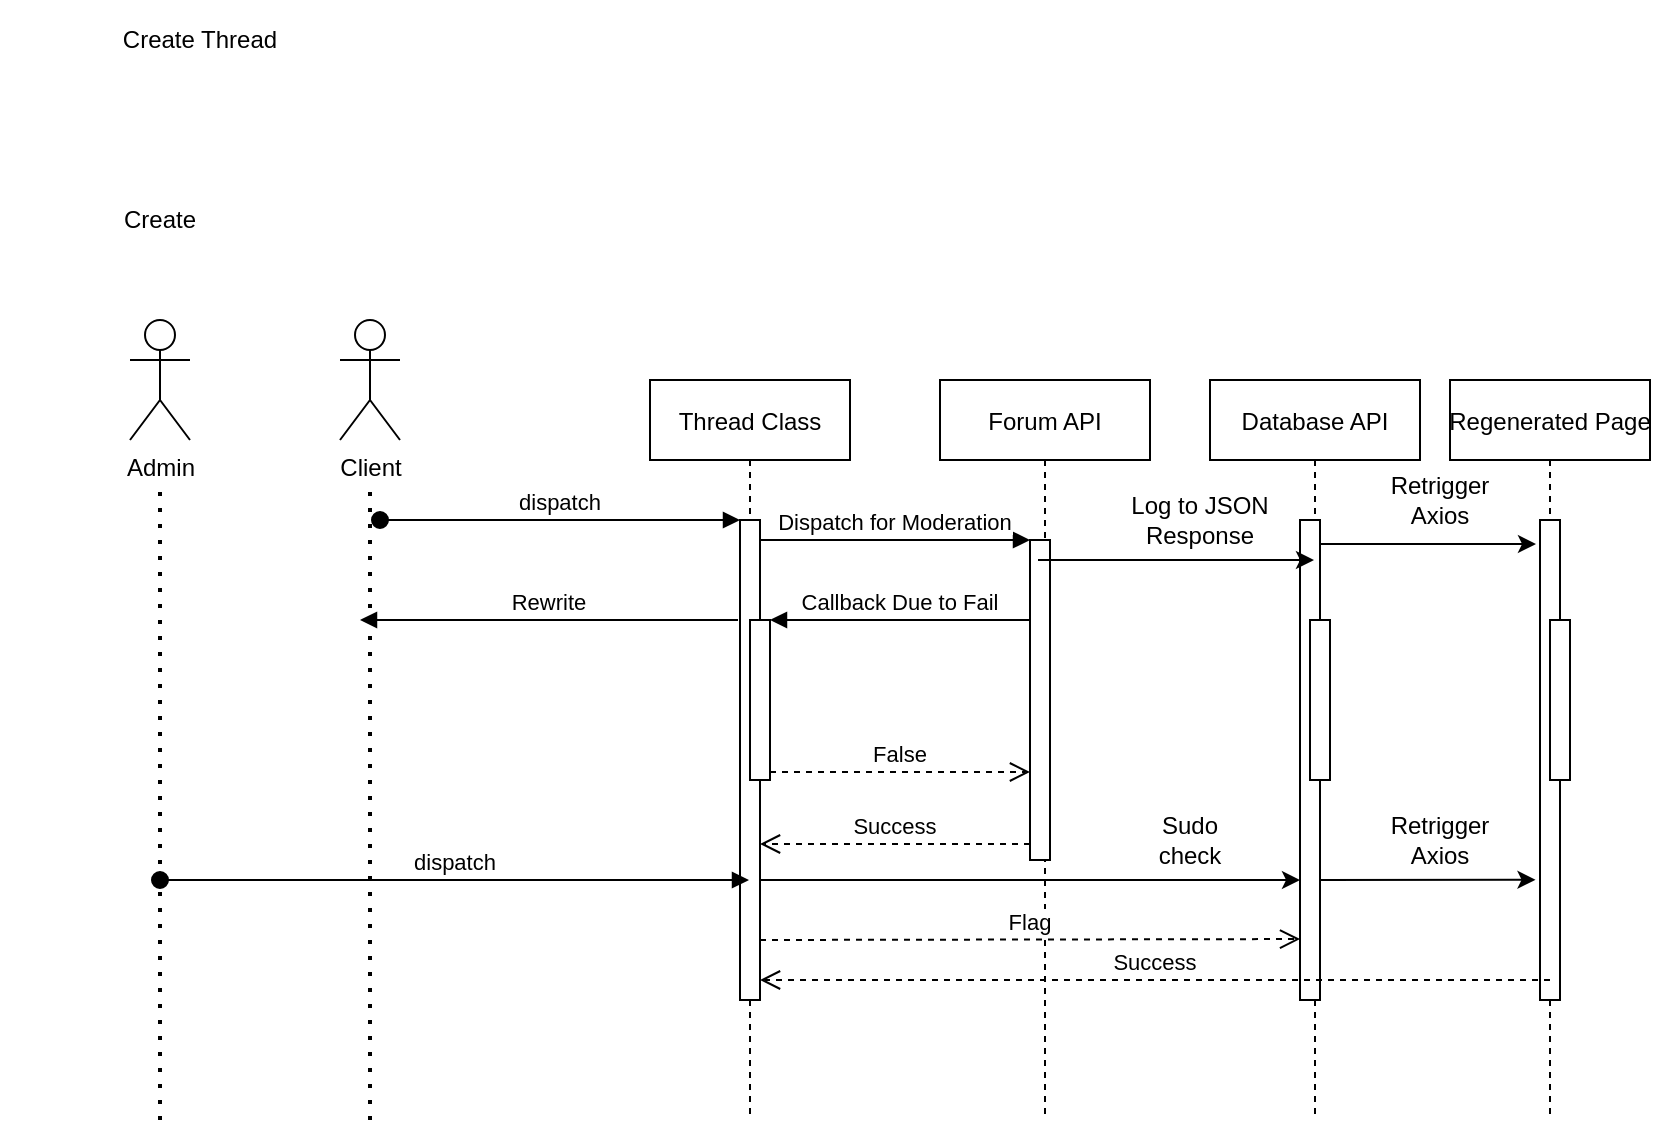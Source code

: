 <mxfile version="14.7.7" type="github">
  <diagram id="kgpKYQtTHZ0yAKxKKP6v" name="Page-1">
    <mxGraphModel dx="1078" dy="454" grid="1" gridSize="10" guides="1" tooltips="1" connect="1" arrows="1" fold="1" page="1" pageScale="1" pageWidth="850" pageHeight="1100" math="0" shadow="0">
      <root>
        <mxCell id="0" />
        <mxCell id="1" parent="0" />
        <mxCell id="3nuBFxr9cyL0pnOWT2aG-1" value="Thread Class" style="shape=umlLifeline;perimeter=lifelinePerimeter;container=1;collapsible=0;recursiveResize=0;rounded=0;shadow=0;strokeWidth=1;" parent="1" vertex="1">
          <mxGeometry x="345" y="230" width="100" height="370" as="geometry" />
        </mxCell>
        <mxCell id="3nuBFxr9cyL0pnOWT2aG-2" value="" style="points=[];perimeter=orthogonalPerimeter;rounded=0;shadow=0;strokeWidth=1;" parent="3nuBFxr9cyL0pnOWT2aG-1" vertex="1">
          <mxGeometry x="45" y="70" width="10" height="240" as="geometry" />
        </mxCell>
        <mxCell id="3nuBFxr9cyL0pnOWT2aG-3" value="dispatch" style="verticalAlign=bottom;startArrow=oval;endArrow=block;startSize=8;shadow=0;strokeWidth=1;" parent="3nuBFxr9cyL0pnOWT2aG-1" target="3nuBFxr9cyL0pnOWT2aG-2" edge="1">
          <mxGeometry relative="1" as="geometry">
            <mxPoint x="-135" y="70" as="sourcePoint" />
          </mxGeometry>
        </mxCell>
        <mxCell id="3nuBFxr9cyL0pnOWT2aG-4" value="" style="points=[];perimeter=orthogonalPerimeter;rounded=0;shadow=0;strokeWidth=1;" parent="3nuBFxr9cyL0pnOWT2aG-1" vertex="1">
          <mxGeometry x="50" y="120" width="10" height="80" as="geometry" />
        </mxCell>
        <mxCell id="3nuBFxr9cyL0pnOWT2aG-5" value="Forum API" style="shape=umlLifeline;perimeter=lifelinePerimeter;container=1;collapsible=0;recursiveResize=0;rounded=0;shadow=0;strokeWidth=1;" parent="1" vertex="1">
          <mxGeometry x="490" y="230" width="105" height="370" as="geometry" />
        </mxCell>
        <mxCell id="3nuBFxr9cyL0pnOWT2aG-6" value="" style="points=[];perimeter=orthogonalPerimeter;rounded=0;shadow=0;strokeWidth=1;" parent="3nuBFxr9cyL0pnOWT2aG-5" vertex="1">
          <mxGeometry x="45" y="80" width="10" height="160" as="geometry" />
        </mxCell>
        <mxCell id="3nuBFxr9cyL0pnOWT2aG-7" value="Success" style="verticalAlign=bottom;endArrow=open;dashed=1;endSize=8;exitX=0;exitY=0.95;shadow=0;strokeWidth=1;" parent="1" source="3nuBFxr9cyL0pnOWT2aG-6" target="3nuBFxr9cyL0pnOWT2aG-2" edge="1">
          <mxGeometry relative="1" as="geometry">
            <mxPoint x="495" y="386" as="targetPoint" />
          </mxGeometry>
        </mxCell>
        <mxCell id="3nuBFxr9cyL0pnOWT2aG-8" value="Dispatch for Moderation" style="verticalAlign=bottom;endArrow=block;entryX=0;entryY=0;shadow=0;strokeWidth=1;" parent="1" source="3nuBFxr9cyL0pnOWT2aG-2" target="3nuBFxr9cyL0pnOWT2aG-6" edge="1">
          <mxGeometry relative="1" as="geometry">
            <mxPoint x="495" y="310" as="sourcePoint" />
          </mxGeometry>
        </mxCell>
        <mxCell id="3nuBFxr9cyL0pnOWT2aG-9" value="Callback Due to Fail" style="verticalAlign=bottom;endArrow=block;entryX=1;entryY=0;shadow=0;strokeWidth=1;" parent="1" source="3nuBFxr9cyL0pnOWT2aG-6" target="3nuBFxr9cyL0pnOWT2aG-4" edge="1">
          <mxGeometry relative="1" as="geometry">
            <mxPoint x="460" y="350" as="sourcePoint" />
          </mxGeometry>
        </mxCell>
        <mxCell id="3nuBFxr9cyL0pnOWT2aG-10" value="False" style="verticalAlign=bottom;endArrow=open;dashed=1;endSize=8;exitX=1;exitY=0.95;shadow=0;strokeWidth=1;" parent="1" source="3nuBFxr9cyL0pnOWT2aG-4" target="3nuBFxr9cyL0pnOWT2aG-6" edge="1">
          <mxGeometry relative="1" as="geometry">
            <mxPoint x="460" y="407" as="targetPoint" />
          </mxGeometry>
        </mxCell>
        <mxCell id="eM9vu-iuqZSr0Fi_JKaT-1" value="Create Thread" style="text;html=1;strokeColor=none;fillColor=none;align=center;verticalAlign=middle;whiteSpace=wrap;rounded=0;" vertex="1" parent="1">
          <mxGeometry x="20" y="40" width="200" height="40" as="geometry" />
        </mxCell>
        <mxCell id="eM9vu-iuqZSr0Fi_JKaT-2" value="Create" style="text;html=1;strokeColor=none;fillColor=none;align=center;verticalAlign=middle;whiteSpace=wrap;rounded=0;" vertex="1" parent="1">
          <mxGeometry x="80" y="140" width="40" height="20" as="geometry" />
        </mxCell>
        <mxCell id="eM9vu-iuqZSr0Fi_JKaT-3" value="Admin" style="shape=umlActor;verticalLabelPosition=bottom;verticalAlign=top;html=1;outlineConnect=0;" vertex="1" parent="1">
          <mxGeometry x="85" y="200" width="30" height="60" as="geometry" />
        </mxCell>
        <mxCell id="eM9vu-iuqZSr0Fi_JKaT-4" value="Client" style="shape=umlActor;verticalLabelPosition=bottom;verticalAlign=top;html=1;outlineConnect=0;" vertex="1" parent="1">
          <mxGeometry x="190" y="200" width="30" height="60" as="geometry" />
        </mxCell>
        <mxCell id="eM9vu-iuqZSr0Fi_JKaT-5" value="Database API" style="shape=umlLifeline;perimeter=lifelinePerimeter;container=1;collapsible=0;recursiveResize=0;rounded=0;shadow=0;strokeWidth=1;" vertex="1" parent="1">
          <mxGeometry x="625" y="230" width="105" height="370" as="geometry" />
        </mxCell>
        <mxCell id="eM9vu-iuqZSr0Fi_JKaT-6" value="" style="points=[];perimeter=orthogonalPerimeter;rounded=0;shadow=0;strokeWidth=1;" vertex="1" parent="eM9vu-iuqZSr0Fi_JKaT-5">
          <mxGeometry x="45" y="70" width="10" height="240" as="geometry" />
        </mxCell>
        <mxCell id="eM9vu-iuqZSr0Fi_JKaT-8" value="" style="points=[];perimeter=orthogonalPerimeter;rounded=0;shadow=0;strokeWidth=1;" vertex="1" parent="eM9vu-iuqZSr0Fi_JKaT-5">
          <mxGeometry x="50" y="120" width="10" height="80" as="geometry" />
        </mxCell>
        <mxCell id="eM9vu-iuqZSr0Fi_JKaT-19" value="" style="endArrow=classic;html=1;" edge="1" parent="eM9vu-iuqZSr0Fi_JKaT-5">
          <mxGeometry width="50" height="50" relative="1" as="geometry">
            <mxPoint x="55" y="82" as="sourcePoint" />
            <mxPoint x="163" y="82" as="targetPoint" />
          </mxGeometry>
        </mxCell>
        <mxCell id="eM9vu-iuqZSr0Fi_JKaT-21" value="Retrigger Axios" style="text;html=1;strokeColor=none;fillColor=none;align=center;verticalAlign=middle;whiteSpace=wrap;rounded=0;" vertex="1" parent="eM9vu-iuqZSr0Fi_JKaT-5">
          <mxGeometry x="95" y="50" width="40" height="20" as="geometry" />
        </mxCell>
        <mxCell id="eM9vu-iuqZSr0Fi_JKaT-9" value="Regenerated Page" style="shape=umlLifeline;perimeter=lifelinePerimeter;container=1;collapsible=0;recursiveResize=0;rounded=0;shadow=0;strokeWidth=1;" vertex="1" parent="1">
          <mxGeometry x="745" y="230" width="100" height="370" as="geometry" />
        </mxCell>
        <mxCell id="eM9vu-iuqZSr0Fi_JKaT-10" value="" style="points=[];perimeter=orthogonalPerimeter;rounded=0;shadow=0;strokeWidth=1;" vertex="1" parent="eM9vu-iuqZSr0Fi_JKaT-9">
          <mxGeometry x="45" y="70" width="10" height="240" as="geometry" />
        </mxCell>
        <mxCell id="eM9vu-iuqZSr0Fi_JKaT-12" value="" style="points=[];perimeter=orthogonalPerimeter;rounded=0;shadow=0;strokeWidth=1;" vertex="1" parent="eM9vu-iuqZSr0Fi_JKaT-9">
          <mxGeometry x="50" y="120" width="10" height="80" as="geometry" />
        </mxCell>
        <mxCell id="eM9vu-iuqZSr0Fi_JKaT-14" value="" style="endArrow=none;dashed=1;html=1;dashPattern=1 3;strokeWidth=2;" edge="1" parent="1">
          <mxGeometry width="50" height="50" relative="1" as="geometry">
            <mxPoint x="100" y="600" as="sourcePoint" />
            <mxPoint x="100" y="280" as="targetPoint" />
          </mxGeometry>
        </mxCell>
        <mxCell id="eM9vu-iuqZSr0Fi_JKaT-15" value="" style="endArrow=none;dashed=1;html=1;dashPattern=1 3;strokeWidth=2;" edge="1" parent="1">
          <mxGeometry width="50" height="50" relative="1" as="geometry">
            <mxPoint x="205" y="600" as="sourcePoint" />
            <mxPoint x="205" y="280" as="targetPoint" />
          </mxGeometry>
        </mxCell>
        <mxCell id="eM9vu-iuqZSr0Fi_JKaT-16" value="Rewrite" style="verticalAlign=bottom;endArrow=block;entryX=1;entryY=0;shadow=0;strokeWidth=1;" edge="1" parent="1">
          <mxGeometry relative="1" as="geometry">
            <mxPoint x="389" y="350" as="sourcePoint" />
            <mxPoint x="200" y="350" as="targetPoint" />
          </mxGeometry>
        </mxCell>
        <mxCell id="eM9vu-iuqZSr0Fi_JKaT-17" value="" style="endArrow=classic;html=1;" edge="1" parent="1" target="eM9vu-iuqZSr0Fi_JKaT-5">
          <mxGeometry width="50" height="50" relative="1" as="geometry">
            <mxPoint x="539" y="320" as="sourcePoint" />
            <mxPoint x="590" y="330" as="targetPoint" />
            <Array as="points">
              <mxPoint x="610" y="320" />
            </Array>
          </mxGeometry>
        </mxCell>
        <mxCell id="eM9vu-iuqZSr0Fi_JKaT-18" value="Log to JSON Response" style="text;html=1;strokeColor=none;fillColor=none;align=center;verticalAlign=middle;whiteSpace=wrap;rounded=0;" vertex="1" parent="1">
          <mxGeometry x="580" y="290" width="80" height="20" as="geometry" />
        </mxCell>
        <mxCell id="eM9vu-iuqZSr0Fi_JKaT-22" value="dispatch" style="verticalAlign=bottom;startArrow=oval;endArrow=block;startSize=8;shadow=0;strokeWidth=1;" edge="1" parent="1" target="3nuBFxr9cyL0pnOWT2aG-1">
          <mxGeometry relative="1" as="geometry">
            <mxPoint x="100" y="480" as="sourcePoint" />
            <mxPoint x="350" y="476" as="targetPoint" />
          </mxGeometry>
        </mxCell>
        <mxCell id="eM9vu-iuqZSr0Fi_JKaT-23" value="" style="endArrow=classic;html=1;" edge="1" parent="1" source="3nuBFxr9cyL0pnOWT2aG-2">
          <mxGeometry width="50" height="50" relative="1" as="geometry">
            <mxPoint x="410" y="490" as="sourcePoint" />
            <mxPoint x="670" y="480" as="targetPoint" />
            <Array as="points">
              <mxPoint x="410" y="480" />
            </Array>
          </mxGeometry>
        </mxCell>
        <mxCell id="eM9vu-iuqZSr0Fi_JKaT-24" value="Sudo check" style="text;html=1;strokeColor=none;fillColor=none;align=center;verticalAlign=middle;whiteSpace=wrap;rounded=0;" vertex="1" parent="1">
          <mxGeometry x="595" y="450" width="40" height="20" as="geometry" />
        </mxCell>
        <mxCell id="eM9vu-iuqZSr0Fi_JKaT-26" value="" style="endArrow=classic;html=1;entryX=-0.225;entryY=0.052;entryDx=0;entryDy=0;entryPerimeter=0;" edge="1" parent="1">
          <mxGeometry width="50" height="50" relative="1" as="geometry">
            <mxPoint x="680" y="480" as="sourcePoint" />
            <mxPoint x="787.75" y="479.88" as="targetPoint" />
          </mxGeometry>
        </mxCell>
        <mxCell id="eM9vu-iuqZSr0Fi_JKaT-27" value="Retrigger Axios" style="text;html=1;strokeColor=none;fillColor=none;align=center;verticalAlign=middle;whiteSpace=wrap;rounded=0;" vertex="1" parent="1">
          <mxGeometry x="720" y="450" width="40" height="20" as="geometry" />
        </mxCell>
        <mxCell id="eM9vu-iuqZSr0Fi_JKaT-28" value="Flag" style="verticalAlign=bottom;endArrow=open;dashed=1;endSize=8;exitX=1;exitY=0.95;shadow=0;strokeWidth=1;entryX=0.005;entryY=0.873;entryDx=0;entryDy=0;entryPerimeter=0;" edge="1" parent="1" target="eM9vu-iuqZSr0Fi_JKaT-6">
          <mxGeometry relative="1" as="geometry">
            <mxPoint x="660" y="510" as="targetPoint" />
            <mxPoint x="400" y="510" as="sourcePoint" />
          </mxGeometry>
        </mxCell>
        <mxCell id="eM9vu-iuqZSr0Fi_JKaT-29" value="Success" style="verticalAlign=bottom;endArrow=open;dashed=1;endSize=8;exitX=0;exitY=0.95;shadow=0;strokeWidth=1;" edge="1" parent="1">
          <mxGeometry relative="1" as="geometry">
            <mxPoint x="400" y="530" as="targetPoint" />
            <mxPoint x="795" y="530.0" as="sourcePoint" />
          </mxGeometry>
        </mxCell>
      </root>
    </mxGraphModel>
  </diagram>
</mxfile>
